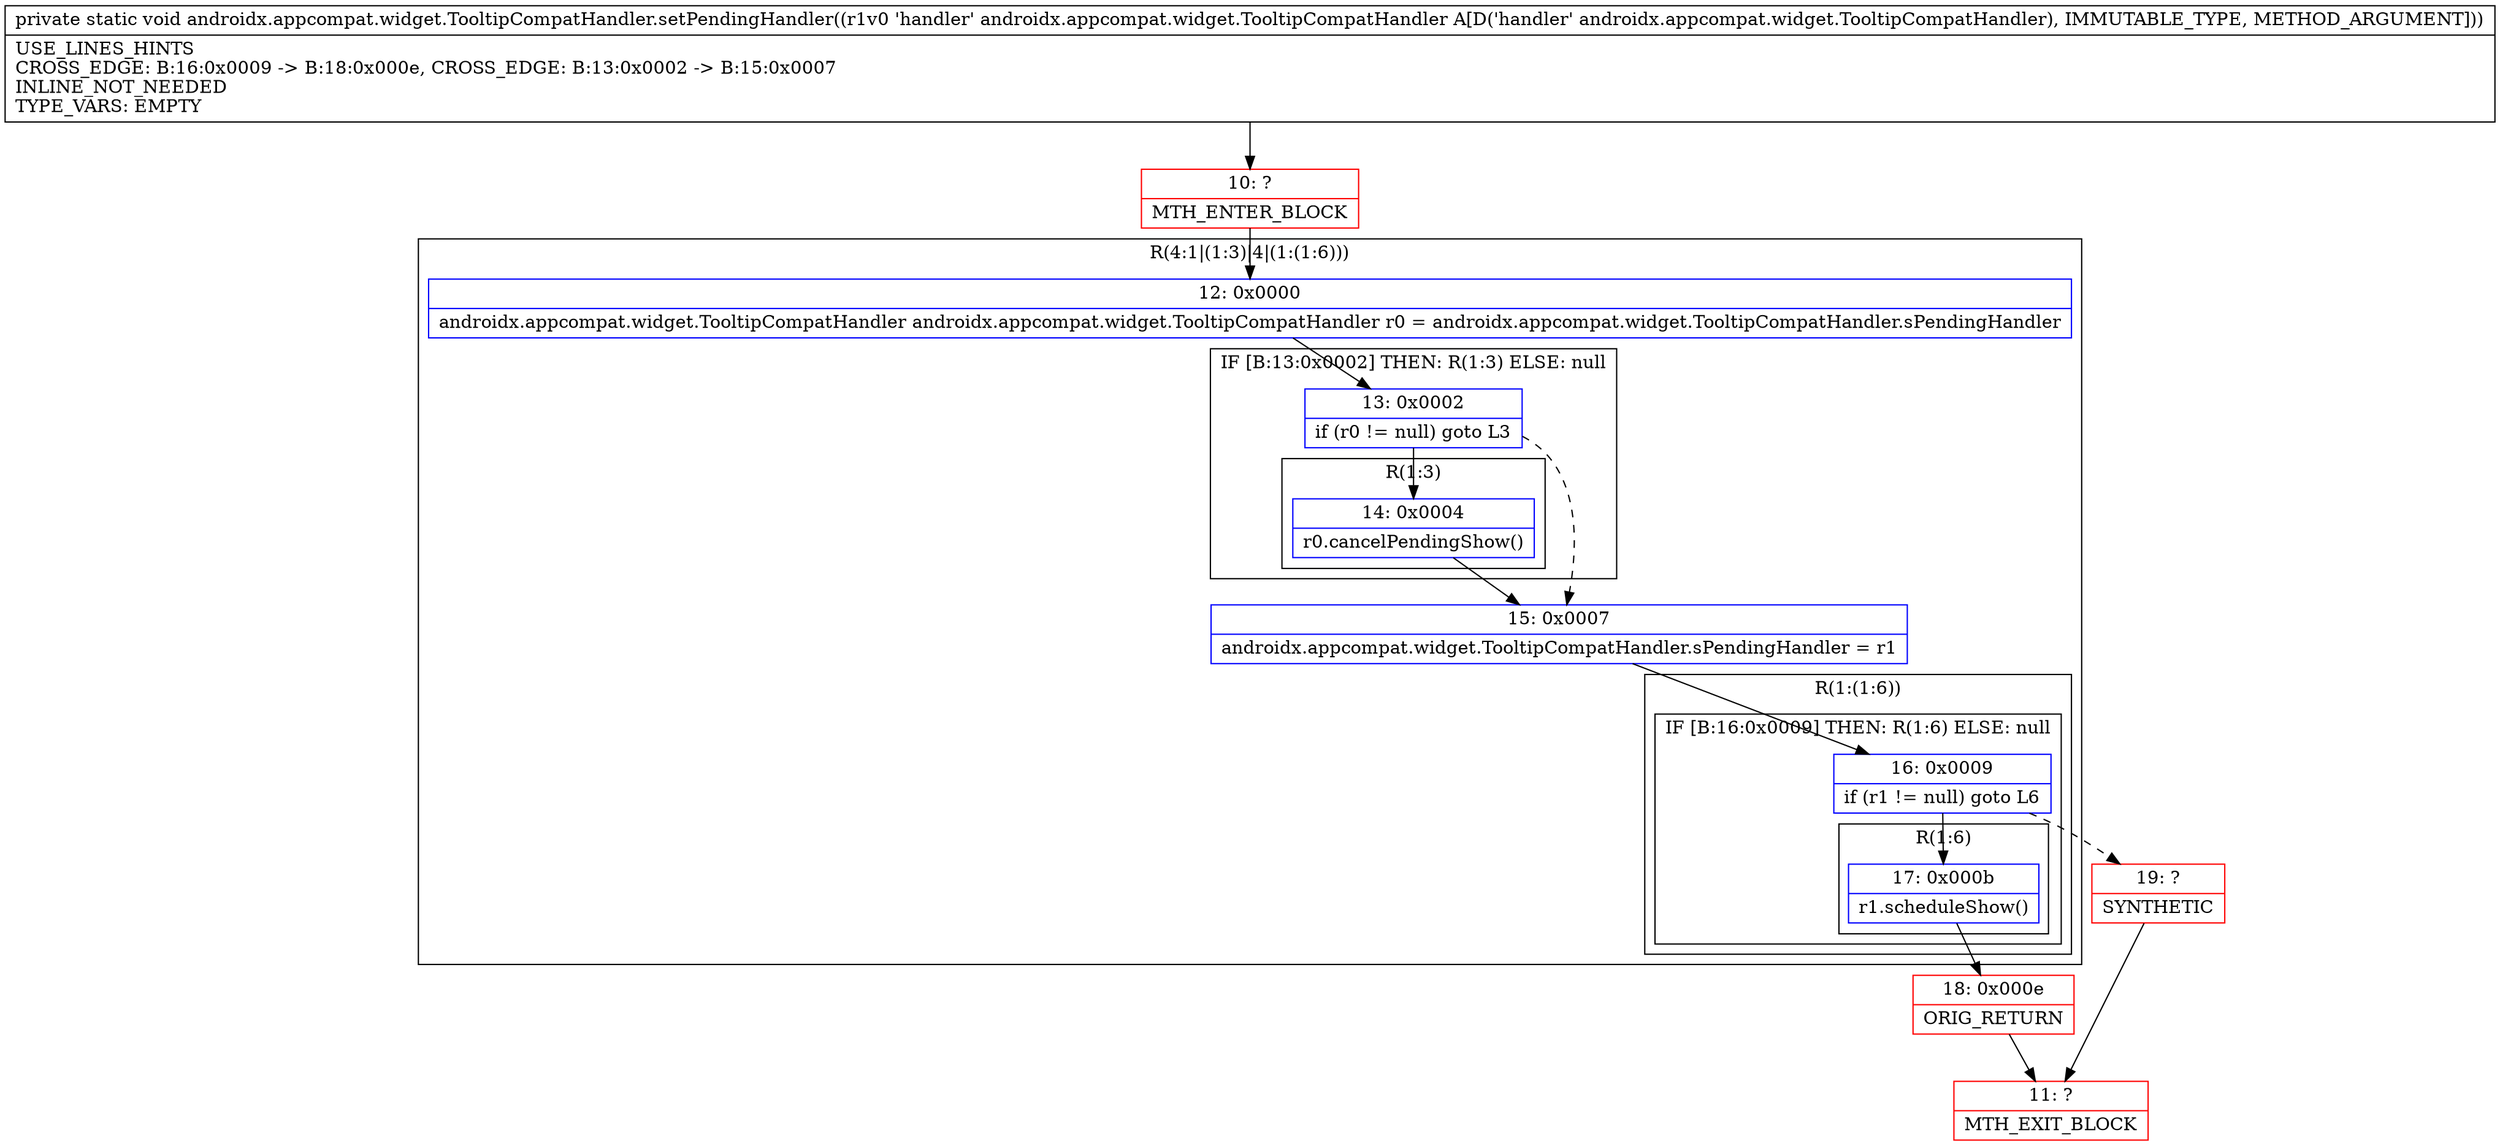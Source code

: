 digraph "CFG forandroidx.appcompat.widget.TooltipCompatHandler.setPendingHandler(Landroidx\/appcompat\/widget\/TooltipCompatHandler;)V" {
subgraph cluster_Region_937673359 {
label = "R(4:1|(1:3)|4|(1:(1:6)))";
node [shape=record,color=blue];
Node_12 [shape=record,label="{12\:\ 0x0000|androidx.appcompat.widget.TooltipCompatHandler androidx.appcompat.widget.TooltipCompatHandler r0 = androidx.appcompat.widget.TooltipCompatHandler.sPendingHandler\l}"];
subgraph cluster_IfRegion_72078938 {
label = "IF [B:13:0x0002] THEN: R(1:3) ELSE: null";
node [shape=record,color=blue];
Node_13 [shape=record,label="{13\:\ 0x0002|if (r0 != null) goto L3\l}"];
subgraph cluster_Region_752738648 {
label = "R(1:3)";
node [shape=record,color=blue];
Node_14 [shape=record,label="{14\:\ 0x0004|r0.cancelPendingShow()\l}"];
}
}
Node_15 [shape=record,label="{15\:\ 0x0007|androidx.appcompat.widget.TooltipCompatHandler.sPendingHandler = r1\l}"];
subgraph cluster_Region_1703838132 {
label = "R(1:(1:6))";
node [shape=record,color=blue];
subgraph cluster_IfRegion_184262095 {
label = "IF [B:16:0x0009] THEN: R(1:6) ELSE: null";
node [shape=record,color=blue];
Node_16 [shape=record,label="{16\:\ 0x0009|if (r1 != null) goto L6\l}"];
subgraph cluster_Region_1787785309 {
label = "R(1:6)";
node [shape=record,color=blue];
Node_17 [shape=record,label="{17\:\ 0x000b|r1.scheduleShow()\l}"];
}
}
}
}
Node_10 [shape=record,color=red,label="{10\:\ ?|MTH_ENTER_BLOCK\l}"];
Node_18 [shape=record,color=red,label="{18\:\ 0x000e|ORIG_RETURN\l}"];
Node_11 [shape=record,color=red,label="{11\:\ ?|MTH_EXIT_BLOCK\l}"];
Node_19 [shape=record,color=red,label="{19\:\ ?|SYNTHETIC\l}"];
MethodNode[shape=record,label="{private static void androidx.appcompat.widget.TooltipCompatHandler.setPendingHandler((r1v0 'handler' androidx.appcompat.widget.TooltipCompatHandler A[D('handler' androidx.appcompat.widget.TooltipCompatHandler), IMMUTABLE_TYPE, METHOD_ARGUMENT]))  | USE_LINES_HINTS\lCROSS_EDGE: B:16:0x0009 \-\> B:18:0x000e, CROSS_EDGE: B:13:0x0002 \-\> B:15:0x0007\lINLINE_NOT_NEEDED\lTYPE_VARS: EMPTY\l}"];
MethodNode -> Node_10;Node_12 -> Node_13;
Node_13 -> Node_14;
Node_13 -> Node_15[style=dashed];
Node_14 -> Node_15;
Node_15 -> Node_16;
Node_16 -> Node_17;
Node_16 -> Node_19[style=dashed];
Node_17 -> Node_18;
Node_10 -> Node_12;
Node_18 -> Node_11;
Node_19 -> Node_11;
}

